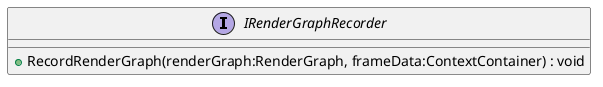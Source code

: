 @startuml
interface IRenderGraphRecorder {
    + RecordRenderGraph(renderGraph:RenderGraph, frameData:ContextContainer) : void
}
@enduml
